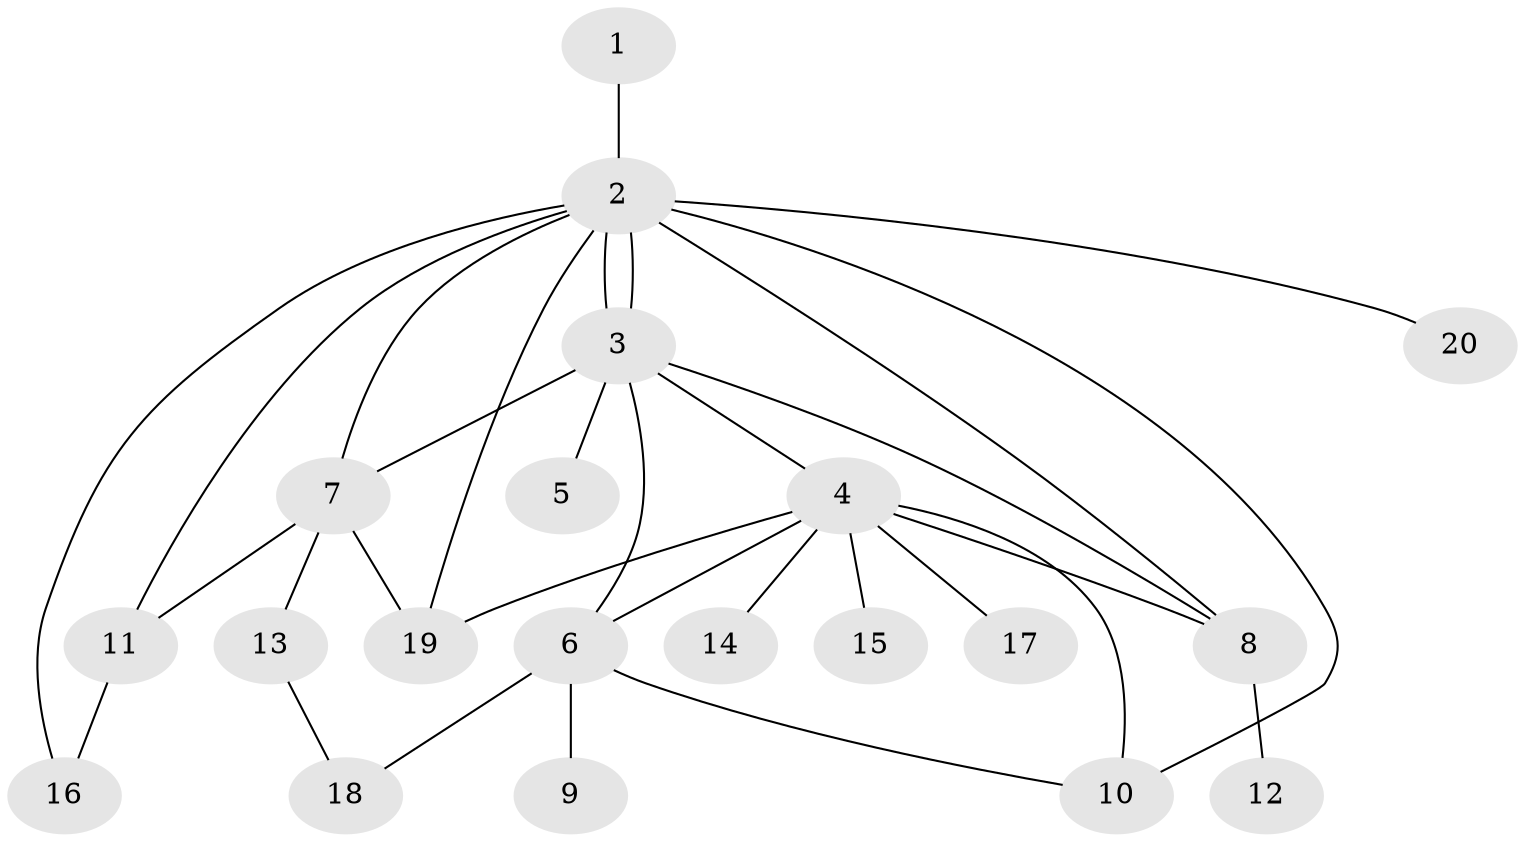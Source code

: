// Generated by graph-tools (version 1.1) at 2025/46/02/15/25 05:46:28]
// undirected, 20 vertices, 31 edges
graph export_dot {
graph [start="1"]
  node [color=gray90,style=filled];
  1;
  2;
  3;
  4;
  5;
  6;
  7;
  8;
  9;
  10;
  11;
  12;
  13;
  14;
  15;
  16;
  17;
  18;
  19;
  20;
  1 -- 2;
  2 -- 3;
  2 -- 3;
  2 -- 7;
  2 -- 8;
  2 -- 10;
  2 -- 11;
  2 -- 16;
  2 -- 19;
  2 -- 20;
  3 -- 4;
  3 -- 5;
  3 -- 6;
  3 -- 7;
  3 -- 8;
  4 -- 6;
  4 -- 8;
  4 -- 10;
  4 -- 14;
  4 -- 15;
  4 -- 17;
  4 -- 19;
  6 -- 9;
  6 -- 10;
  6 -- 18;
  7 -- 11;
  7 -- 13;
  7 -- 19;
  8 -- 12;
  11 -- 16;
  13 -- 18;
}
